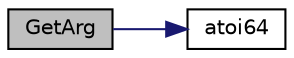 digraph "GetArg"
{
  edge [fontname="Helvetica",fontsize="10",labelfontname="Helvetica",labelfontsize="10"];
  node [fontname="Helvetica",fontsize="10",shape=record];
  rankdir="LR";
  Node1915 [label="GetArg",height=0.2,width=0.4,color="black", fillcolor="grey75", style="filled", fontcolor="black"];
  Node1915 -> Node1916 [color="midnightblue",fontsize="10",style="solid",fontname="Helvetica"];
  Node1916 [label="atoi64",height=0.2,width=0.4,color="black", fillcolor="white", style="filled",URL="$d8/d3c/util_8h.html#a22916d155600c742c4efad727462588e"];
}
